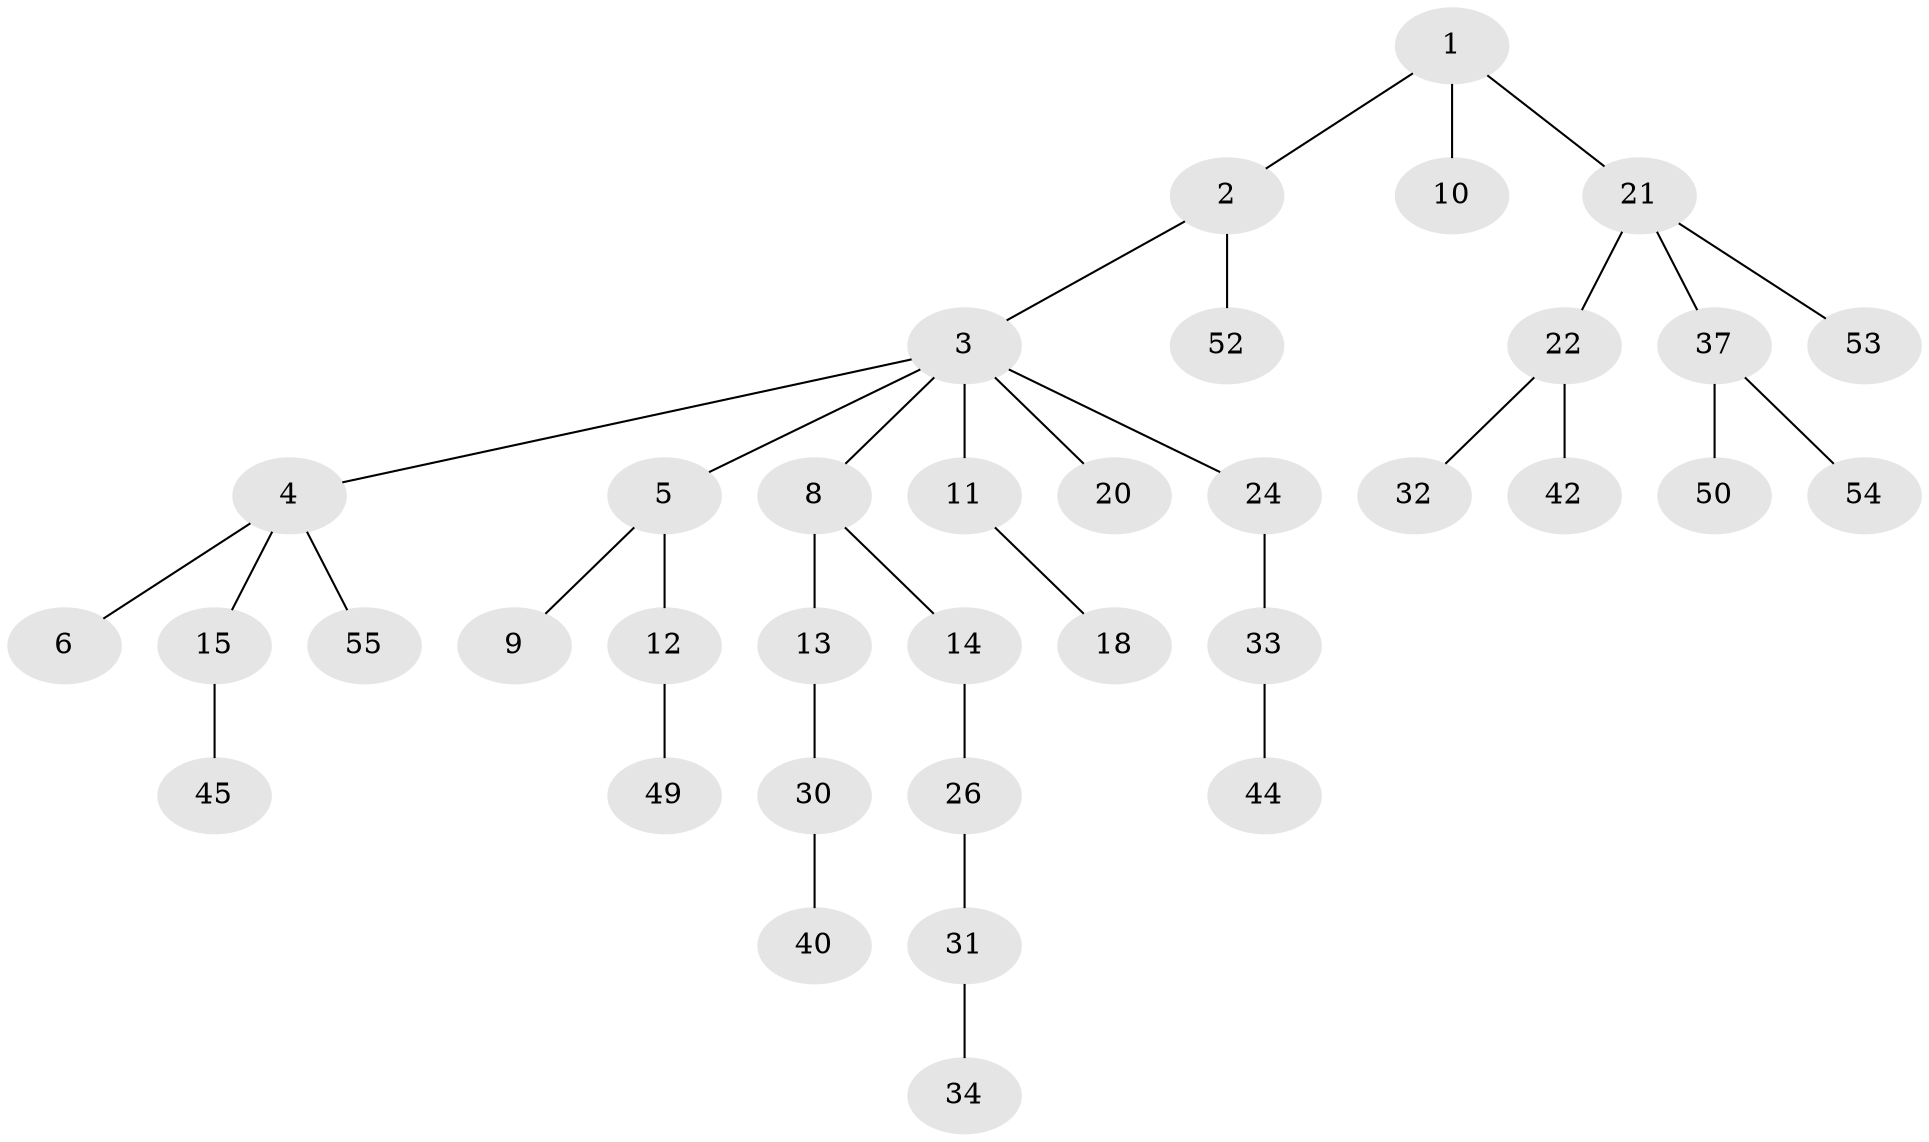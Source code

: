 // Generated by graph-tools (version 1.1) at 2025/52/02/27/25 19:52:09]
// undirected, 36 vertices, 35 edges
graph export_dot {
graph [start="1"]
  node [color=gray90,style=filled];
  1 [super="+28"];
  2 [super="+16"];
  3 [super="+7"];
  4 [super="+25"];
  5;
  6 [super="+56"];
  8;
  9 [super="+58"];
  10;
  11 [super="+19"];
  12 [super="+17"];
  13;
  14 [super="+23"];
  15 [super="+43"];
  18;
  20;
  21 [super="+29"];
  22 [super="+27"];
  24;
  26 [super="+41"];
  30 [super="+36"];
  31 [super="+38"];
  32 [super="+57"];
  33 [super="+35"];
  34 [super="+47"];
  37 [super="+39"];
  40 [super="+48"];
  42 [super="+46"];
  44;
  45;
  49 [super="+51"];
  50;
  52;
  53;
  54;
  55;
  1 -- 2;
  1 -- 10;
  1 -- 21;
  2 -- 3;
  2 -- 52;
  3 -- 4;
  3 -- 5;
  3 -- 8;
  3 -- 11;
  3 -- 24;
  3 -- 20;
  4 -- 6;
  4 -- 15;
  4 -- 55;
  5 -- 9;
  5 -- 12;
  8 -- 13;
  8 -- 14;
  11 -- 18;
  12 -- 49;
  13 -- 30;
  14 -- 26;
  15 -- 45;
  21 -- 22;
  21 -- 37;
  21 -- 53;
  22 -- 32;
  22 -- 42;
  24 -- 33;
  26 -- 31;
  30 -- 40;
  31 -- 34;
  33 -- 44;
  37 -- 50;
  37 -- 54;
}
